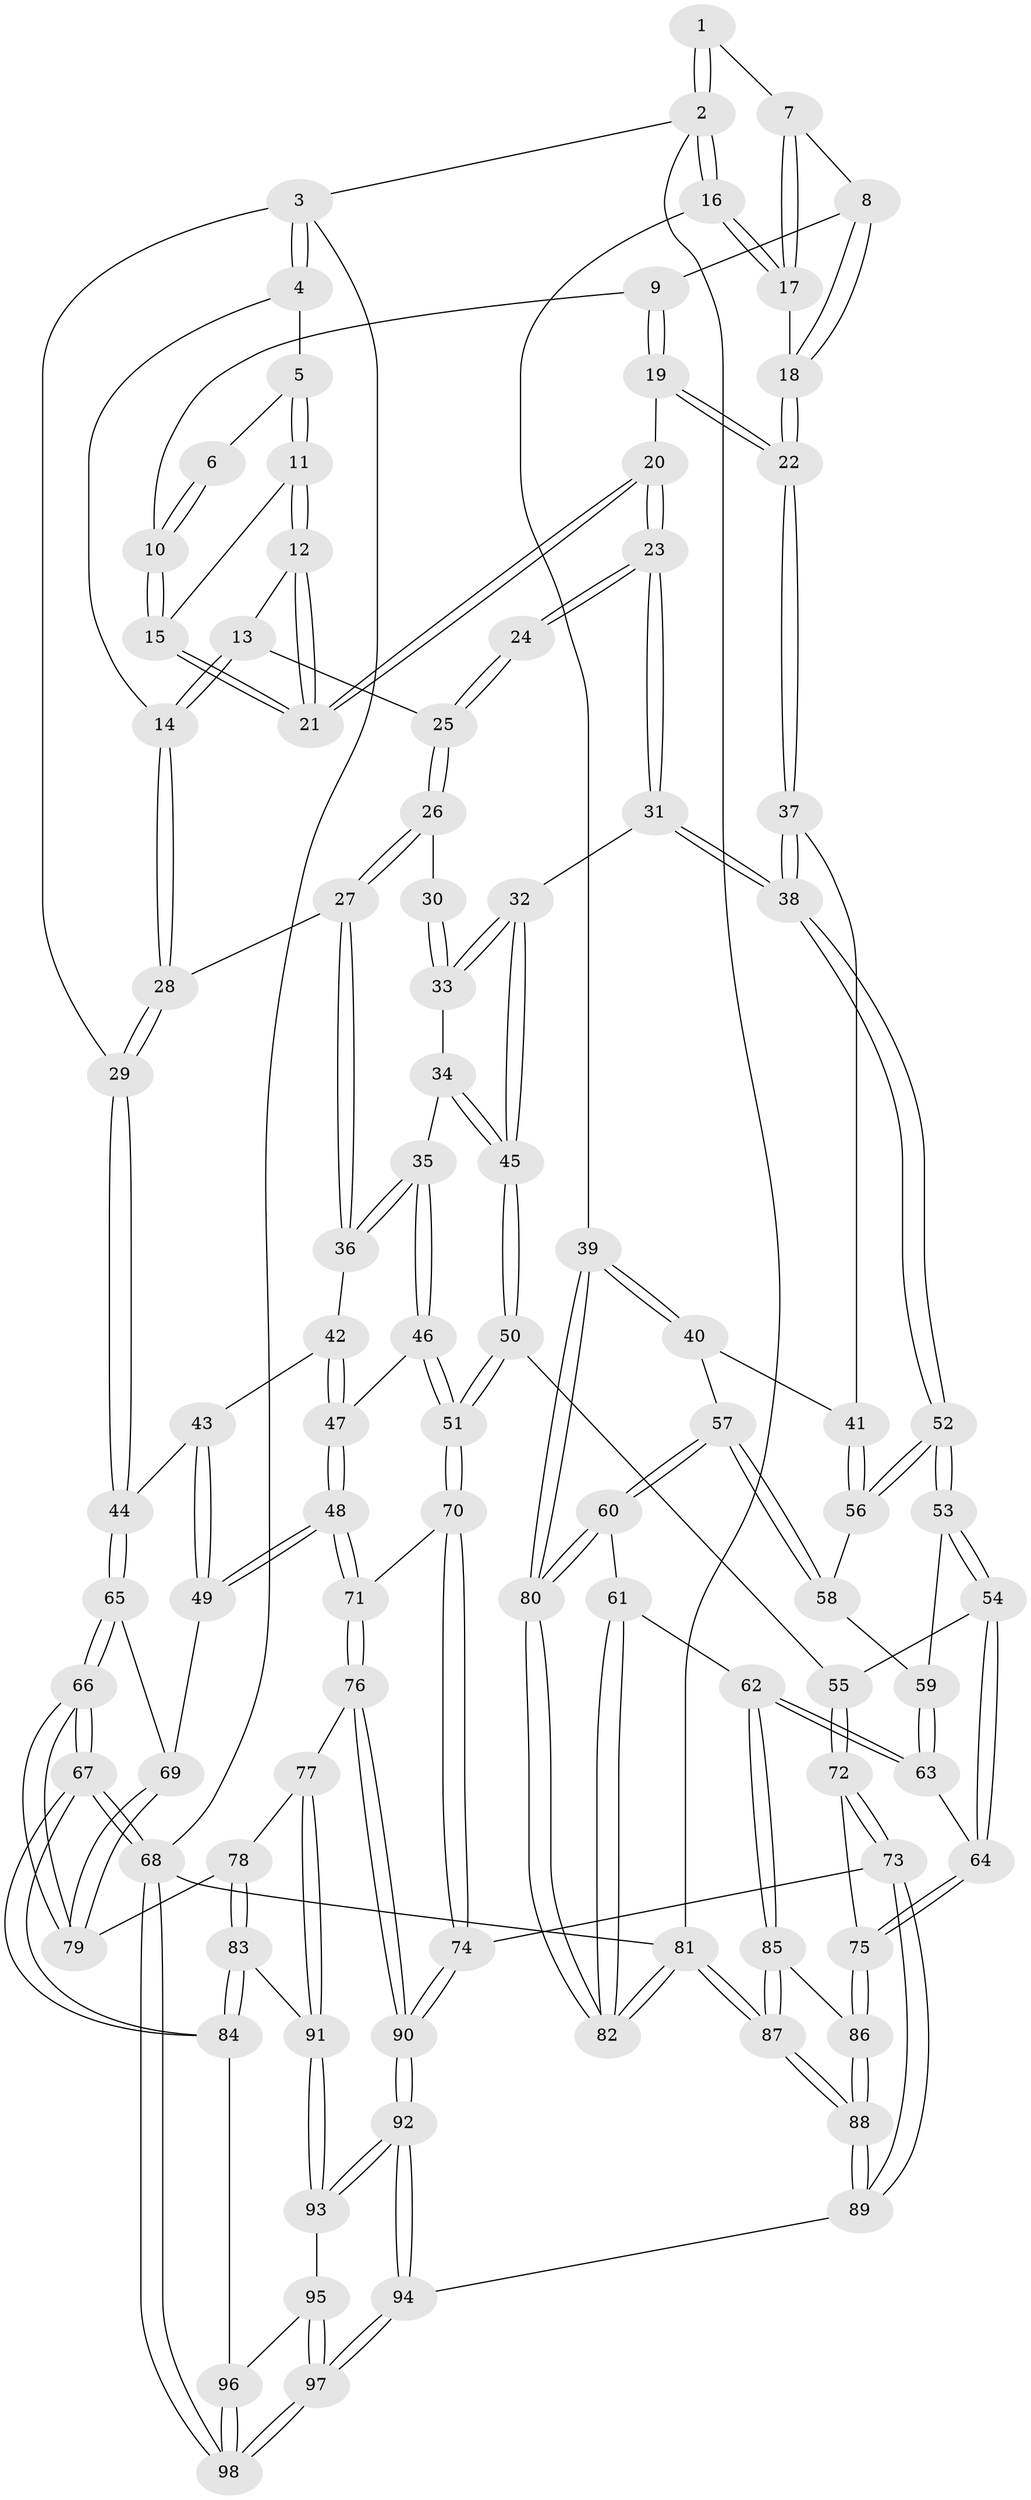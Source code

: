 // coarse degree distribution, {4: 0.4032258064516129, 5: 0.3548387096774194, 2: 0.016129032258064516, 3: 0.12903225806451613, 6: 0.0967741935483871}
// Generated by graph-tools (version 1.1) at 2025/42/03/06/25 10:42:36]
// undirected, 98 vertices, 242 edges
graph export_dot {
graph [start="1"]
  node [color=gray90,style=filled];
  1 [pos="+0.9642497345448986+0"];
  2 [pos="+1+0"];
  3 [pos="+0+0"];
  4 [pos="+0.28853684987767114+0"];
  5 [pos="+0.5299073092681058+0"];
  6 [pos="+0.5364585254910761+0"];
  7 [pos="+0.8533566171723299+0"];
  8 [pos="+0.8289654273731958+0.014012522028166427"];
  9 [pos="+0.7749584496525869+0.054112129975079394"];
  10 [pos="+0.718119720027776+0.05159193746827583"];
  11 [pos="+0.527436243354897+0"];
  12 [pos="+0.5186322447295069+0"];
  13 [pos="+0.4529216783775945+0.11027018787789412"];
  14 [pos="+0.28209650433260075+0.12958492236837574"];
  15 [pos="+0.6837923878493732+0.08703216709246261"];
  16 [pos="+1+0.15183435937948803"];
  17 [pos="+0.9668331368732045+0.1936659882742136"];
  18 [pos="+0.8632293086445127+0.23879980006136345"];
  19 [pos="+0.7488835445747029+0.20175451811608727"];
  20 [pos="+0.6577674063186348+0.20389337268860125"];
  21 [pos="+0.6521228734120933+0.17904888248441989"];
  22 [pos="+0.8555490208915111+0.2449485909340692"];
  23 [pos="+0.5977323635887116+0.26660863674846724"];
  24 [pos="+0.5189834479243262+0.2197781065598327"];
  25 [pos="+0.4758614986103897+0.17232393053787767"];
  26 [pos="+0.3687923492100646+0.25522166304055455"];
  27 [pos="+0.29771063087446054+0.2741623060680615"];
  28 [pos="+0.25045669297817164+0.17075172305539346"];
  29 [pos="+0+0.1430350202460402"];
  30 [pos="+0.4390514523150242+0.272370383412406"];
  31 [pos="+0.5933600059659676+0.3306877901935383"];
  32 [pos="+0.5605184145744511+0.3545563808397579"];
  33 [pos="+0.4456400050902579+0.3176732968923557"];
  34 [pos="+0.3638744197211348+0.34718216576818495"];
  35 [pos="+0.31792274333692966+0.3440225893858338"];
  36 [pos="+0.29797890033802654+0.31130651536753084"];
  37 [pos="+0.8527152652995313+0.2941555090531407"];
  38 [pos="+0.6901255038981733+0.4119075360382032"];
  39 [pos="+1+0.4065199709496377"];
  40 [pos="+0.9461461730510159+0.40937256363767444"];
  41 [pos="+0.9015807379029963+0.3905265759031231"];
  42 [pos="+0.1867672587770059+0.360635206394768"];
  43 [pos="+0.14331483000974427+0.3642610319125278"];
  44 [pos="+0+0.23168312762500745"];
  45 [pos="+0.5094349241658652+0.42030331790974773"];
  46 [pos="+0.32212279074177114+0.4804751865616044"];
  47 [pos="+0.23574592218685406+0.5138014802617168"];
  48 [pos="+0.186806574436983+0.5461169437255031"];
  49 [pos="+0.16677808485467127+0.5393221377844558"];
  50 [pos="+0.4785801851012373+0.510961730747236"];
  51 [pos="+0.40819695492766495+0.5344772366787692"];
  52 [pos="+0.6913023728384464+0.4159553812658053"];
  53 [pos="+0.6937842821028566+0.4507483456977043"];
  54 [pos="+0.6760573204094372+0.5280264007792376"];
  55 [pos="+0.50549540477567+0.5280551832061692"];
  56 [pos="+0.8605853790189739+0.4394290313952174"];
  57 [pos="+0.9318244765187117+0.5778380153401081"];
  58 [pos="+0.8505941072863222+0.4679701754840137"];
  59 [pos="+0.8209421056371154+0.494227241824551"];
  60 [pos="+0.9323893552657079+0.5803656066481863"];
  61 [pos="+0.8721054804552961+0.6463912272081096"];
  62 [pos="+0.8293943076913861+0.6521669439009057"];
  63 [pos="+0.7995906754938675+0.6250976053917908"];
  64 [pos="+0.700219395792316+0.5856984793002186"];
  65 [pos="+0+0.3300450132532629"];
  66 [pos="+0+0.6083577630343174"];
  67 [pos="+0+0.8719919007971235"];
  68 [pos="+0+1"];
  69 [pos="+0.11051985445041874+0.5374856587381099"];
  70 [pos="+0.3904183023782656+0.6246116259258828"];
  71 [pos="+0.22418166782226467+0.6971419901727113"];
  72 [pos="+0.576731954750942+0.6925169116434581"];
  73 [pos="+0.4902529848106315+0.7403516347756021"];
  74 [pos="+0.4490060730427176+0.7258670269326484"];
  75 [pos="+0.5980705995461517+0.693768840110881"];
  76 [pos="+0.22123487657055868+0.7065379570364624"];
  77 [pos="+0.17386271332730685+0.7243134498638686"];
  78 [pos="+0.055977009678132184+0.6464250438215756"];
  79 [pos="+0.05107433358369321+0.63365977106374"];
  80 [pos="+1+0.5414822627019045"];
  81 [pos="+1+1"];
  82 [pos="+1+1"];
  83 [pos="+0.007100186291252841+0.7899165009446719"];
  84 [pos="+0+0.8370005748165464"];
  85 [pos="+0.8088607690208982+0.7027864827570808"];
  86 [pos="+0.6420062667456085+0.745022392414622"];
  87 [pos="+0.7906966959477028+1"];
  88 [pos="+0.7433424226997533+1"];
  89 [pos="+0.5466750823382882+1"];
  90 [pos="+0.30248578019611555+0.8242614855088228"];
  91 [pos="+0.10053744598070924+0.7882740589920255"];
  92 [pos="+0.304362520709091+0.9247504595030135"];
  93 [pos="+0.13390207342026697+0.8624381470005573"];
  94 [pos="+0.37544778489111436+1"];
  95 [pos="+0.12051154367500523+0.8848893206296491"];
  96 [pos="+0.07778008431213536+0.9171596483050557"];
  97 [pos="+0.2260986935758739+1"];
  98 [pos="+0.16300348722133515+1"];
  1 -- 2;
  1 -- 2;
  1 -- 7;
  2 -- 3;
  2 -- 16;
  2 -- 16;
  2 -- 81;
  3 -- 4;
  3 -- 4;
  3 -- 29;
  3 -- 68;
  4 -- 5;
  4 -- 14;
  5 -- 6;
  5 -- 11;
  5 -- 11;
  6 -- 10;
  6 -- 10;
  7 -- 8;
  7 -- 17;
  7 -- 17;
  8 -- 9;
  8 -- 18;
  8 -- 18;
  9 -- 10;
  9 -- 19;
  9 -- 19;
  10 -- 15;
  10 -- 15;
  11 -- 12;
  11 -- 12;
  11 -- 15;
  12 -- 13;
  12 -- 21;
  12 -- 21;
  13 -- 14;
  13 -- 14;
  13 -- 25;
  14 -- 28;
  14 -- 28;
  15 -- 21;
  15 -- 21;
  16 -- 17;
  16 -- 17;
  16 -- 39;
  17 -- 18;
  18 -- 22;
  18 -- 22;
  19 -- 20;
  19 -- 22;
  19 -- 22;
  20 -- 21;
  20 -- 21;
  20 -- 23;
  20 -- 23;
  22 -- 37;
  22 -- 37;
  23 -- 24;
  23 -- 24;
  23 -- 31;
  23 -- 31;
  24 -- 25;
  24 -- 25;
  25 -- 26;
  25 -- 26;
  26 -- 27;
  26 -- 27;
  26 -- 30;
  27 -- 28;
  27 -- 36;
  27 -- 36;
  28 -- 29;
  28 -- 29;
  29 -- 44;
  29 -- 44;
  30 -- 33;
  30 -- 33;
  31 -- 32;
  31 -- 38;
  31 -- 38;
  32 -- 33;
  32 -- 33;
  32 -- 45;
  32 -- 45;
  33 -- 34;
  34 -- 35;
  34 -- 45;
  34 -- 45;
  35 -- 36;
  35 -- 36;
  35 -- 46;
  35 -- 46;
  36 -- 42;
  37 -- 38;
  37 -- 38;
  37 -- 41;
  38 -- 52;
  38 -- 52;
  39 -- 40;
  39 -- 40;
  39 -- 80;
  39 -- 80;
  40 -- 41;
  40 -- 57;
  41 -- 56;
  41 -- 56;
  42 -- 43;
  42 -- 47;
  42 -- 47;
  43 -- 44;
  43 -- 49;
  43 -- 49;
  44 -- 65;
  44 -- 65;
  45 -- 50;
  45 -- 50;
  46 -- 47;
  46 -- 51;
  46 -- 51;
  47 -- 48;
  47 -- 48;
  48 -- 49;
  48 -- 49;
  48 -- 71;
  48 -- 71;
  49 -- 69;
  50 -- 51;
  50 -- 51;
  50 -- 55;
  51 -- 70;
  51 -- 70;
  52 -- 53;
  52 -- 53;
  52 -- 56;
  52 -- 56;
  53 -- 54;
  53 -- 54;
  53 -- 59;
  54 -- 55;
  54 -- 64;
  54 -- 64;
  55 -- 72;
  55 -- 72;
  56 -- 58;
  57 -- 58;
  57 -- 58;
  57 -- 60;
  57 -- 60;
  58 -- 59;
  59 -- 63;
  59 -- 63;
  60 -- 61;
  60 -- 80;
  60 -- 80;
  61 -- 62;
  61 -- 82;
  61 -- 82;
  62 -- 63;
  62 -- 63;
  62 -- 85;
  62 -- 85;
  63 -- 64;
  64 -- 75;
  64 -- 75;
  65 -- 66;
  65 -- 66;
  65 -- 69;
  66 -- 67;
  66 -- 67;
  66 -- 79;
  66 -- 79;
  67 -- 68;
  67 -- 68;
  67 -- 84;
  67 -- 84;
  68 -- 98;
  68 -- 98;
  68 -- 81;
  69 -- 79;
  69 -- 79;
  70 -- 71;
  70 -- 74;
  70 -- 74;
  71 -- 76;
  71 -- 76;
  72 -- 73;
  72 -- 73;
  72 -- 75;
  73 -- 74;
  73 -- 89;
  73 -- 89;
  74 -- 90;
  74 -- 90;
  75 -- 86;
  75 -- 86;
  76 -- 77;
  76 -- 90;
  76 -- 90;
  77 -- 78;
  77 -- 91;
  77 -- 91;
  78 -- 79;
  78 -- 83;
  78 -- 83;
  80 -- 82;
  80 -- 82;
  81 -- 82;
  81 -- 82;
  81 -- 87;
  81 -- 87;
  83 -- 84;
  83 -- 84;
  83 -- 91;
  84 -- 96;
  85 -- 86;
  85 -- 87;
  85 -- 87;
  86 -- 88;
  86 -- 88;
  87 -- 88;
  87 -- 88;
  88 -- 89;
  88 -- 89;
  89 -- 94;
  90 -- 92;
  90 -- 92;
  91 -- 93;
  91 -- 93;
  92 -- 93;
  92 -- 93;
  92 -- 94;
  92 -- 94;
  93 -- 95;
  94 -- 97;
  94 -- 97;
  95 -- 96;
  95 -- 97;
  95 -- 97;
  96 -- 98;
  96 -- 98;
  97 -- 98;
  97 -- 98;
}

